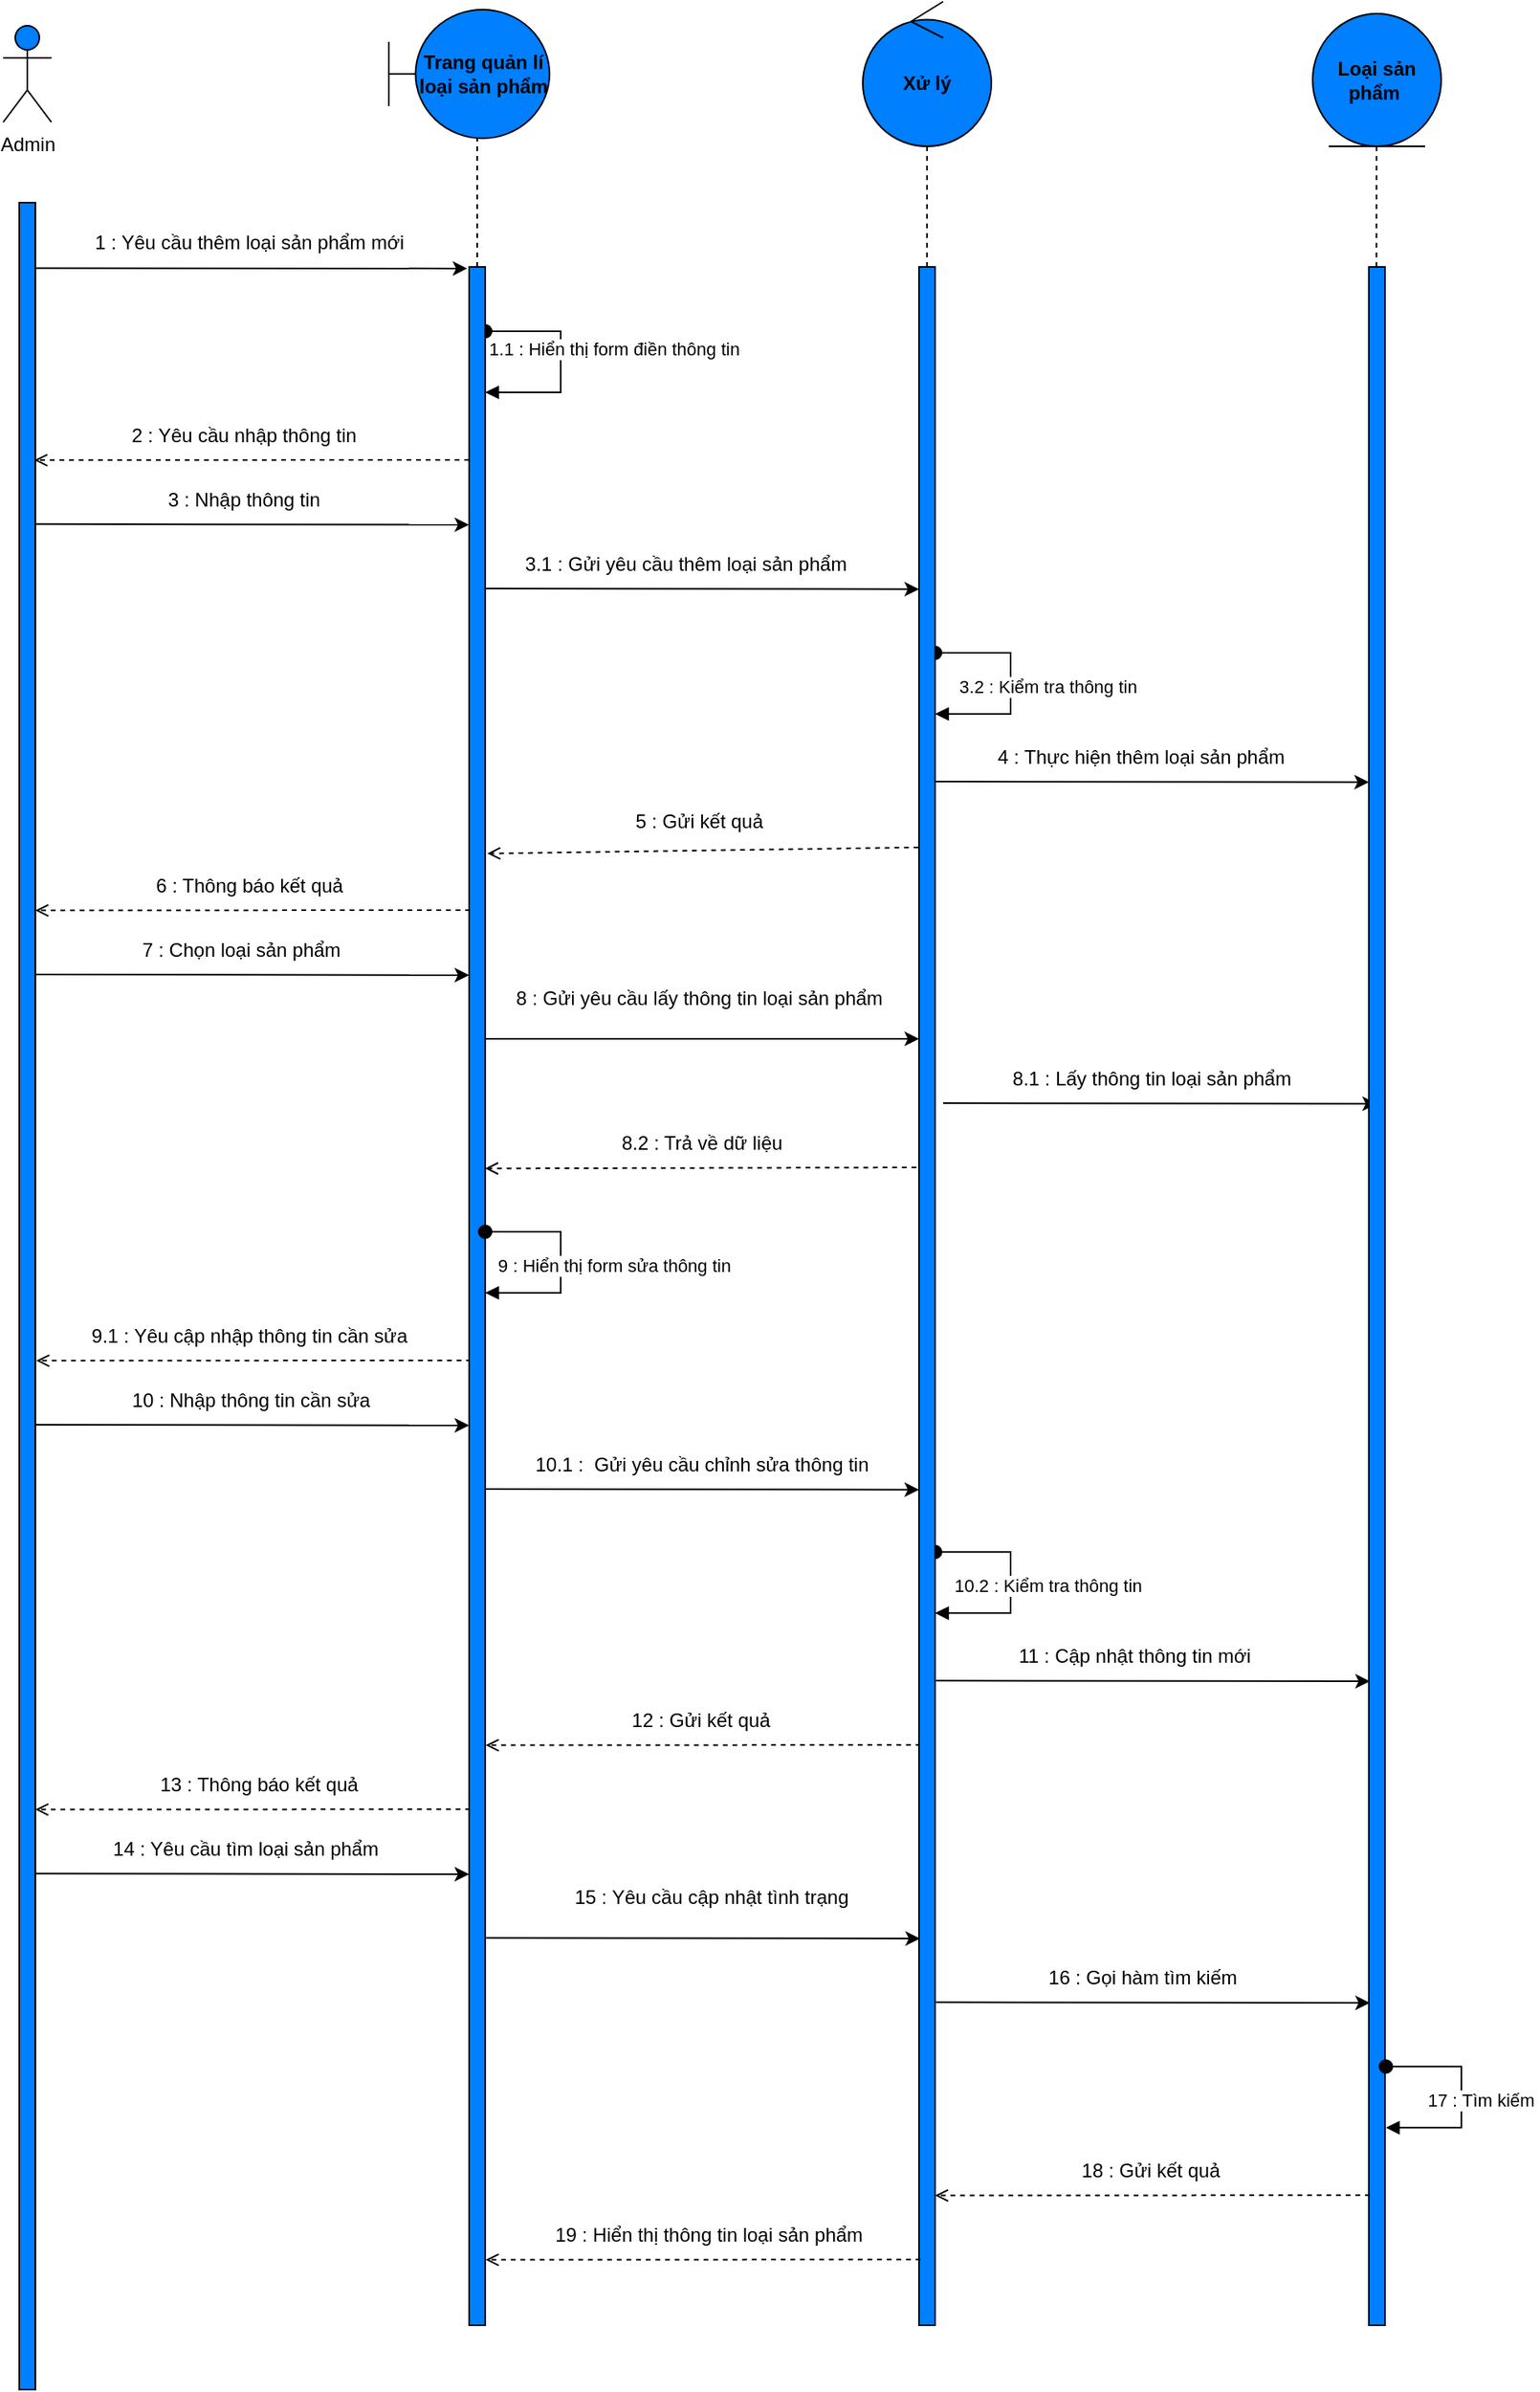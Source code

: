 <mxfile version="15.8.9" type="google"><diagram id="ZGTcNh4OQ-iPz-G7AJnI" name="Page-1"><mxGraphModel dx="1662" dy="727" grid="1" gridSize="10" guides="1" tooltips="1" connect="1" arrows="1" fold="1" page="1" pageScale="1" pageWidth="850" pageHeight="1100" math="0" shadow="0"><root><mxCell id="0"/><mxCell id="1" parent="0"/><mxCell id="cFmLv_gMNxurz49neoYO-16" value="Admin&lt;br&gt;" style="shape=umlActor;verticalLabelPosition=bottom;verticalAlign=top;html=1;fillColor=#007FFF;" parent="1" vertex="1"><mxGeometry x="30" y="170" width="30" height="60" as="geometry"/></mxCell><mxCell id="cFmLv_gMNxurz49neoYO-18" value="&lt;b&gt;Trang quản lí loại sản phẩm&lt;/b&gt;" style="shape=umlBoundary;whiteSpace=wrap;html=1;fillColor=#007FFF;strokeColor=#000000;" parent="1" vertex="1"><mxGeometry x="270" y="160" width="100" height="80" as="geometry"/></mxCell><mxCell id="cFmLv_gMNxurz49neoYO-20" value="&lt;b&gt;Xử lý&lt;/b&gt;" style="ellipse;shape=umlControl;whiteSpace=wrap;html=1;fillColor=#007FFF;strokeColor=#000000;" parent="1" vertex="1"><mxGeometry x="565" y="155" width="80" height="90" as="geometry"/></mxCell><mxCell id="cFmLv_gMNxurz49neoYO-21" value="" style="endArrow=classic;html=1;rounded=0;exitX=0.982;exitY=0.04;exitDx=0;exitDy=0;exitPerimeter=0;entryX=-0.117;entryY=0.001;entryDx=0;entryDy=0;entryPerimeter=0;" parent="1" edge="1"><mxGeometry width="50" height="50" relative="1" as="geometry"><mxPoint x="49.82" y="320.8" as="sourcePoint"/><mxPoint x="318.83" y="320.96" as="targetPoint"/></mxGeometry></mxCell><mxCell id="cFmLv_gMNxurz49neoYO-22" value="1 : Yêu cầu thêm loại sản phẩm mới&amp;nbsp;" style="text;html=1;strokeColor=none;fillColor=none;align=center;verticalAlign=middle;whiteSpace=wrap;rounded=0;" parent="1" vertex="1"><mxGeometry x="80" y="290" width="210" height="30" as="geometry"/></mxCell><mxCell id="cFmLv_gMNxurz49neoYO-27" value="" style="endArrow=none;dashed=1;html=1;rounded=0;entryX=0.55;entryY=1;entryDx=0;entryDy=0;entryPerimeter=0;" parent="1" target="cFmLv_gMNxurz49neoYO-18" edge="1"><mxGeometry width="50" height="50" relative="1" as="geometry"><mxPoint x="325" y="320" as="sourcePoint"/><mxPoint x="230" y="240" as="targetPoint"/></mxGeometry></mxCell><mxCell id="cFmLv_gMNxurz49neoYO-28" value="1.1 : Hiển thị form điền thông tin" style="html=1;verticalAlign=bottom;startArrow=oval;endArrow=block;startSize=8;rounded=0;fillColor=#dae8fc;strokeColor=#000000;" parent="1" edge="1"><mxGeometry x="0.015" y="33" relative="1" as="geometry"><mxPoint x="330" y="360" as="sourcePoint"/><mxPoint x="330" y="398" as="targetPoint"/><Array as="points"><mxPoint x="377" y="360"/><mxPoint x="377" y="398"/></Array><mxPoint as="offset"/></mxGeometry></mxCell><mxCell id="cFmLv_gMNxurz49neoYO-30" value="" style="html=1;verticalAlign=bottom;labelBackgroundColor=none;endArrow=open;endFill=0;dashed=1;rounded=0;entryX=0.94;entryY=0.157;entryDx=0;entryDy=0;entryPerimeter=0;exitX=0;exitY=0.125;exitDx=0;exitDy=0;exitPerimeter=0;" parent="1" edge="1"><mxGeometry width="160" relative="1" as="geometry"><mxPoint x="320" y="440" as="sourcePoint"/><mxPoint x="49.4" y="440.14" as="targetPoint"/></mxGeometry></mxCell><mxCell id="cFmLv_gMNxurz49neoYO-31" value="2 : Yêu cầu nhập thông tin" style="text;html=1;strokeColor=none;fillColor=none;align=center;verticalAlign=middle;whiteSpace=wrap;rounded=0;" parent="1" vertex="1"><mxGeometry x="80" y="410" width="200" height="30" as="geometry"/></mxCell><mxCell id="cFmLv_gMNxurz49neoYO-32" value="" style="endArrow=classic;html=1;rounded=0;exitX=1;exitY=0.196;exitDx=0;exitDy=0;exitPerimeter=0;entryX=0;entryY=0.167;entryDx=0;entryDy=0;entryPerimeter=0;" parent="1" edge="1"><mxGeometry width="50" height="50" relative="1" as="geometry"><mxPoint x="50" y="479.92" as="sourcePoint"/><mxPoint x="320" y="480.32" as="targetPoint"/></mxGeometry></mxCell><mxCell id="cFmLv_gMNxurz49neoYO-33" value="3 : Nhập thông tin" style="text;html=1;strokeColor=none;fillColor=none;align=center;verticalAlign=middle;whiteSpace=wrap;rounded=0;" parent="1" vertex="1"><mxGeometry x="80" y="450" width="200" height="30" as="geometry"/></mxCell><mxCell id="cFmLv_gMNxurz49neoYO-35" value="" style="endArrow=none;dashed=1;html=1;rounded=0;exitX=0.494;exitY=0;exitDx=0;exitDy=0;exitPerimeter=0;" parent="1" target="cFmLv_gMNxurz49neoYO-20" edge="1"><mxGeometry width="50" height="50" relative="1" as="geometry"><mxPoint x="604.94" y="320" as="sourcePoint"/><mxPoint x="605" y="250" as="targetPoint"/></mxGeometry></mxCell><mxCell id="cFmLv_gMNxurz49neoYO-36" value="" style="endArrow=classic;html=1;rounded=0;exitX=1;exitY=0.196;exitDx=0;exitDy=0;exitPerimeter=0;entryX=0;entryY=0.167;entryDx=0;entryDy=0;entryPerimeter=0;" parent="1" edge="1"><mxGeometry width="50" height="50" relative="1" as="geometry"><mxPoint x="330" y="520.0" as="sourcePoint"/><mxPoint x="600" y="520.4" as="targetPoint"/></mxGeometry></mxCell><mxCell id="cFmLv_gMNxurz49neoYO-37" value="3.1 : Gửi yêu cầu thêm loại sản phẩm" style="text;html=1;strokeColor=none;fillColor=none;align=center;verticalAlign=middle;whiteSpace=wrap;rounded=0;" parent="1" vertex="1"><mxGeometry x="350" y="490" width="210" height="30" as="geometry"/></mxCell><mxCell id="cFmLv_gMNxurz49neoYO-39" value="3.2 : Kiểm tra thông tin" style="html=1;verticalAlign=bottom;startArrow=oval;endArrow=block;startSize=8;rounded=0;fillColor=#dae8fc;strokeColor=#000000;" parent="1" edge="1"><mxGeometry x="0.167" y="23" relative="1" as="geometry"><mxPoint x="610" y="560" as="sourcePoint"/><mxPoint x="610" y="598" as="targetPoint"/><Array as="points"><mxPoint x="657" y="560"/><mxPoint x="657" y="598"/></Array><mxPoint as="offset"/></mxGeometry></mxCell><mxCell id="cFmLv_gMNxurz49neoYO-40" value="&lt;b&gt;Loại sản phẩm&amp;nbsp;&lt;/b&gt;" style="ellipse;shape=umlEntity;whiteSpace=wrap;html=1;fillColor=#007FFF;strokeColor=#000000;" parent="1" vertex="1"><mxGeometry x="845" y="162.5" width="80" height="82.5" as="geometry"/></mxCell><mxCell id="cFmLv_gMNxurz49neoYO-43" value="" style="endArrow=none;dashed=1;html=1;rounded=0;exitX=0.494;exitY=0;exitDx=0;exitDy=0;exitPerimeter=0;" parent="1" edge="1"><mxGeometry width="50" height="50" relative="1" as="geometry"><mxPoint x="884.71" y="320" as="sourcePoint"/><mxPoint x="884.77" y="245" as="targetPoint"/></mxGeometry></mxCell><mxCell id="cFmLv_gMNxurz49neoYO-45" value="4 : Thực hiện thêm loại sản phẩm&amp;nbsp;" style="text;html=1;strokeColor=none;fillColor=none;align=center;verticalAlign=middle;whiteSpace=wrap;rounded=0;" parent="1" vertex="1"><mxGeometry x="640" y="610" width="200" height="30" as="geometry"/></mxCell><mxCell id="cFmLv_gMNxurz49neoYO-51" value="" style="endArrow=classic;html=1;rounded=0;exitX=1;exitY=0.196;exitDx=0;exitDy=0;exitPerimeter=0;" parent="1" edge="1"><mxGeometry width="50" height="50" relative="1" as="geometry"><mxPoint x="330" y="800" as="sourcePoint"/><mxPoint x="600" y="800" as="targetPoint"/></mxGeometry></mxCell><mxCell id="cFmLv_gMNxurz49neoYO-52" value="8 : Gửi yêu cầu lấy thông tin loại sản phẩm&amp;nbsp;" style="text;html=1;strokeColor=none;fillColor=none;align=center;verticalAlign=middle;whiteSpace=wrap;rounded=0;" parent="1" vertex="1"><mxGeometry x="340" y="760" width="250" height="30" as="geometry"/></mxCell><mxCell id="cFmLv_gMNxurz49neoYO-53" value="" style="endArrow=classic;html=1;rounded=0;exitX=1;exitY=0.196;exitDx=0;exitDy=0;exitPerimeter=0;entryX=0;entryY=0.167;entryDx=0;entryDy=0;entryPerimeter=0;" parent="1" edge="1"><mxGeometry width="50" height="50" relative="1" as="geometry"><mxPoint x="615" y="840" as="sourcePoint"/><mxPoint x="885" y="840.4" as="targetPoint"/></mxGeometry></mxCell><mxCell id="cFmLv_gMNxurz49neoYO-55" value="8.1 : Lấy thông tin loại sản phẩm" style="text;html=1;strokeColor=none;fillColor=none;align=center;verticalAlign=middle;whiteSpace=wrap;rounded=0;" parent="1" vertex="1"><mxGeometry x="615" y="810" width="260" height="30" as="geometry"/></mxCell><mxCell id="cFmLv_gMNxurz49neoYO-58" value="" style="html=1;verticalAlign=bottom;labelBackgroundColor=none;endArrow=open;endFill=0;dashed=1;rounded=0;entryX=0.94;entryY=0.157;entryDx=0;entryDy=0;entryPerimeter=0;exitX=0;exitY=0.125;exitDx=0;exitDy=0;exitPerimeter=0;" parent="1" edge="1"><mxGeometry width="160" relative="1" as="geometry"><mxPoint x="321.2" y="1000" as="sourcePoint"/><mxPoint x="50.6" y="1000.14" as="targetPoint"/></mxGeometry></mxCell><mxCell id="cFmLv_gMNxurz49neoYO-60" value="9.1 : Yêu cập nhập thông tin cần sửa&amp;nbsp;" style="text;html=1;strokeColor=none;fillColor=none;align=center;verticalAlign=middle;whiteSpace=wrap;rounded=0;" parent="1" vertex="1"><mxGeometry x="55" y="970" width="260" height="30" as="geometry"/></mxCell><mxCell id="cFmLv_gMNxurz49neoYO-61" value="" style="endArrow=classic;html=1;rounded=0;exitX=1;exitY=0.196;exitDx=0;exitDy=0;exitPerimeter=0;entryX=0;entryY=0.167;entryDx=0;entryDy=0;entryPerimeter=0;" parent="1" edge="1"><mxGeometry width="50" height="50" relative="1" as="geometry"><mxPoint x="50" y="1040" as="sourcePoint"/><mxPoint x="320" y="1040.4" as="targetPoint"/></mxGeometry></mxCell><mxCell id="cFmLv_gMNxurz49neoYO-62" value="10 : Nhập thông tin cần sửa&amp;nbsp;" style="text;html=1;strokeColor=none;fillColor=none;align=center;verticalAlign=middle;whiteSpace=wrap;rounded=0;" parent="1" vertex="1"><mxGeometry x="65.6" y="1010" width="240" height="30" as="geometry"/></mxCell><mxCell id="cFmLv_gMNxurz49neoYO-63" value="" style="endArrow=classic;html=1;rounded=0;exitX=1;exitY=0.196;exitDx=0;exitDy=0;exitPerimeter=0;entryX=0;entryY=0.167;entryDx=0;entryDy=0;entryPerimeter=0;" parent="1" edge="1"><mxGeometry width="50" height="50" relative="1" as="geometry"><mxPoint x="330" y="1080" as="sourcePoint"/><mxPoint x="600" y="1080.4" as="targetPoint"/></mxGeometry></mxCell><mxCell id="cFmLv_gMNxurz49neoYO-65" value="10.1 :&amp;nbsp; Gửi yêu cầu chỉnh sửa thông tin" style="text;html=1;strokeColor=none;fillColor=none;align=center;verticalAlign=middle;whiteSpace=wrap;rounded=0;" parent="1" vertex="1"><mxGeometry x="340" y="1050" width="250" height="30" as="geometry"/></mxCell><mxCell id="cFmLv_gMNxurz49neoYO-66" value="10.2 : Kiểm tra thông tin" style="html=1;verticalAlign=bottom;startArrow=oval;endArrow=block;startSize=8;rounded=0;fillColor=#dae8fc;strokeColor=#000000;" parent="1" edge="1"><mxGeometry x="0.167" y="23" relative="1" as="geometry"><mxPoint x="610" y="1119.13" as="sourcePoint"/><mxPoint x="610" y="1157.13" as="targetPoint"/><Array as="points"><mxPoint x="657" y="1119.13"/><mxPoint x="657" y="1157.13"/></Array><mxPoint as="offset"/></mxGeometry></mxCell><mxCell id="cFmLv_gMNxurz49neoYO-67" value="" style="endArrow=classic;html=1;rounded=0;exitX=1;exitY=0.196;exitDx=0;exitDy=0;exitPerimeter=0;entryX=0;entryY=0.167;entryDx=0;entryDy=0;entryPerimeter=0;" parent="1" edge="1"><mxGeometry width="50" height="50" relative="1" as="geometry"><mxPoint x="610.6" y="1199.13" as="sourcePoint"/><mxPoint x="880.6" y="1199.53" as="targetPoint"/></mxGeometry></mxCell><mxCell id="cFmLv_gMNxurz49neoYO-69" value="11 : Cập nhật thông tin mới&amp;nbsp;" style="text;html=1;strokeColor=none;fillColor=none;align=center;verticalAlign=middle;whiteSpace=wrap;rounded=0;" parent="1" vertex="1"><mxGeometry x="610.6" y="1169.13" width="250" height="30" as="geometry"/></mxCell><mxCell id="cFmLv_gMNxurz49neoYO-70" value="" style="html=1;verticalAlign=bottom;labelBackgroundColor=none;endArrow=open;endFill=0;dashed=1;rounded=0;entryX=0.94;entryY=0.157;entryDx=0;entryDy=0;entryPerimeter=0;exitX=0;exitY=0.125;exitDx=0;exitDy=0;exitPerimeter=0;" parent="1" edge="1"><mxGeometry width="160" relative="1" as="geometry"><mxPoint x="600.9" y="1239.13" as="sourcePoint"/><mxPoint x="330.3" y="1239.27" as="targetPoint"/></mxGeometry></mxCell><mxCell id="cFmLv_gMNxurz49neoYO-72" value="" style="html=1;verticalAlign=bottom;labelBackgroundColor=none;endArrow=open;endFill=0;dashed=1;rounded=0;entryX=1.133;entryY=0.285;entryDx=0;entryDy=0;entryPerimeter=0;exitX=-0.033;exitY=0.376;exitDx=0;exitDy=0;exitPerimeter=0;" parent="1" target="cFmLv_gMNxurz49neoYO-83" edge="1"><mxGeometry width="160" relative="1" as="geometry"><mxPoint x="599.67" y="680.96" as="sourcePoint"/><mxPoint x="324.7" y="680.14" as="targetPoint"/></mxGeometry></mxCell><mxCell id="cFmLv_gMNxurz49neoYO-73" value="" style="html=1;verticalAlign=bottom;labelBackgroundColor=none;endArrow=open;endFill=0;dashed=1;rounded=0;entryX=0.94;entryY=0.157;entryDx=0;entryDy=0;entryPerimeter=0;exitX=0;exitY=0.125;exitDx=0;exitDy=0;exitPerimeter=0;" parent="1" edge="1"><mxGeometry width="160" relative="1" as="geometry"><mxPoint x="320.6" y="720" as="sourcePoint"/><mxPoint x="50.0" y="720.14" as="targetPoint"/></mxGeometry></mxCell><mxCell id="cFmLv_gMNxurz49neoYO-74" value="5 : Gửi kết quả&amp;nbsp;" style="text;html=1;strokeColor=none;fillColor=none;align=center;verticalAlign=middle;whiteSpace=wrap;rounded=0;" parent="1" vertex="1"><mxGeometry x="340" y="650" width="250" height="30" as="geometry"/></mxCell><mxCell id="cFmLv_gMNxurz49neoYO-75" value="6 : Thông báo kết quả&amp;nbsp;" style="text;html=1;strokeColor=none;fillColor=none;align=center;verticalAlign=middle;whiteSpace=wrap;rounded=0;" parent="1" vertex="1"><mxGeometry x="60" y="690" width="250" height="30" as="geometry"/></mxCell><mxCell id="cFmLv_gMNxurz49neoYO-77" value="12 : Gửi kết quả&amp;nbsp;" style="text;html=1;strokeColor=none;fillColor=none;align=center;verticalAlign=middle;whiteSpace=wrap;rounded=0;" parent="1" vertex="1"><mxGeometry x="340.6" y="1209.13" width="250" height="30" as="geometry"/></mxCell><mxCell id="cFmLv_gMNxurz49neoYO-78" value="" style="html=1;verticalAlign=bottom;labelBackgroundColor=none;endArrow=open;endFill=0;dashed=1;rounded=0;entryX=0.94;entryY=0.157;entryDx=0;entryDy=0;entryPerimeter=0;exitX=0;exitY=0.125;exitDx=0;exitDy=0;exitPerimeter=0;" parent="1" edge="1"><mxGeometry width="160" relative="1" as="geometry"><mxPoint x="320.6" y="1279.13" as="sourcePoint"/><mxPoint x="50.0" y="1279.27" as="targetPoint"/></mxGeometry></mxCell><mxCell id="cFmLv_gMNxurz49neoYO-79" value="13 : Thông báo kết quả&amp;nbsp;" style="text;html=1;strokeColor=none;fillColor=none;align=center;verticalAlign=middle;whiteSpace=wrap;rounded=0;" parent="1" vertex="1"><mxGeometry x="65.6" y="1249.13" width="250" height="30" as="geometry"/></mxCell><mxCell id="cFmLv_gMNxurz49neoYO-81" value="" style="html=1;points=[];perimeter=orthogonalPerimeter;fillColor=#007FFF;strokeColor=#000000;" parent="1" vertex="1"><mxGeometry x="40" y="280" width="10" height="1360" as="geometry"/></mxCell><mxCell id="cFmLv_gMNxurz49neoYO-83" value="" style="html=1;points=[];perimeter=orthogonalPerimeter;fillColor=#007FFF;strokeColor=#000000;" parent="1" vertex="1"><mxGeometry x="320" y="320" width="10" height="1280" as="geometry"/></mxCell><mxCell id="cFmLv_gMNxurz49neoYO-85" value="" style="html=1;points=[];perimeter=orthogonalPerimeter;fillColor=#007FFF;strokeColor=#000000;" parent="1" vertex="1"><mxGeometry x="600" y="320" width="10" height="1280" as="geometry"/></mxCell><mxCell id="cFmLv_gMNxurz49neoYO-87" value="" style="html=1;points=[];perimeter=orthogonalPerimeter;fillColor=#007FFF;strokeColor=#000000;" parent="1" vertex="1"><mxGeometry x="880" y="320" width="10" height="1280" as="geometry"/></mxCell><mxCell id="cFmLv_gMNxurz49neoYO-88" value="" style="endArrow=classic;html=1;rounded=0;exitX=1;exitY=0.196;exitDx=0;exitDy=0;exitPerimeter=0;entryX=0;entryY=0.167;entryDx=0;entryDy=0;entryPerimeter=0;" parent="1" edge="1"><mxGeometry width="50" height="50" relative="1" as="geometry"><mxPoint x="50" y="1319.13" as="sourcePoint"/><mxPoint x="320" y="1319.53" as="targetPoint"/></mxGeometry></mxCell><mxCell id="cFmLv_gMNxurz49neoYO-89" value="14 : Yêu cầu tìm loại sản phẩm" style="text;html=1;strokeColor=none;fillColor=none;align=center;verticalAlign=middle;whiteSpace=wrap;rounded=0;" parent="1" vertex="1"><mxGeometry x="50.6" y="1289.13" width="260" height="30" as="geometry"/></mxCell><mxCell id="cFmLv_gMNxurz49neoYO-92" value="" style="html=1;verticalAlign=bottom;labelBackgroundColor=none;endArrow=open;endFill=0;dashed=1;rounded=0;entryX=0.94;entryY=0.157;entryDx=0;entryDy=0;entryPerimeter=0;exitX=0;exitY=0.125;exitDx=0;exitDy=0;exitPerimeter=0;" parent="1" edge="1"><mxGeometry width="160" relative="1" as="geometry"><mxPoint x="880.6" y="1519.13" as="sourcePoint"/><mxPoint x="610" y="1519.27" as="targetPoint"/></mxGeometry></mxCell><mxCell id="cFmLv_gMNxurz49neoYO-93" value="18 : Gửi kết quả&amp;nbsp;" style="text;html=1;strokeColor=none;fillColor=none;align=center;verticalAlign=middle;whiteSpace=wrap;rounded=0;" parent="1" vertex="1"><mxGeometry x="630.6" y="1489.13" width="230" height="30" as="geometry"/></mxCell><mxCell id="cFmLv_gMNxurz49neoYO-94" value="" style="endArrow=classic;html=1;rounded=0;exitX=1;exitY=0.196;exitDx=0;exitDy=0;exitPerimeter=0;entryX=0;entryY=0.167;entryDx=0;entryDy=0;entryPerimeter=0;" parent="1" edge="1"><mxGeometry width="50" height="50" relative="1" as="geometry"><mxPoint x="330.6" y="1359.13" as="sourcePoint"/><mxPoint x="600.6" y="1359.53" as="targetPoint"/></mxGeometry></mxCell><mxCell id="cFmLv_gMNxurz49neoYO-95" value="15 : Yêu cầu cập nhật tình trạng" style="text;html=1;strokeColor=none;fillColor=none;align=center;verticalAlign=middle;whiteSpace=wrap;rounded=0;" parent="1" vertex="1"><mxGeometry x="350.6" y="1319.13" width="240" height="30" as="geometry"/></mxCell><mxCell id="cFmLv_gMNxurz49neoYO-96" value="" style="endArrow=classic;html=1;rounded=0;exitX=1;exitY=0.196;exitDx=0;exitDy=0;exitPerimeter=0;entryX=0;entryY=0.167;entryDx=0;entryDy=0;entryPerimeter=0;" parent="1" edge="1"><mxGeometry width="50" height="50" relative="1" as="geometry"><mxPoint x="610.6" y="1399.13" as="sourcePoint"/><mxPoint x="880.6" y="1399.53" as="targetPoint"/></mxGeometry></mxCell><mxCell id="cFmLv_gMNxurz49neoYO-97" value="16 : Gọi hàm tìm kiếm&amp;nbsp;" style="text;html=1;strokeColor=none;fillColor=none;align=center;verticalAlign=middle;whiteSpace=wrap;rounded=0;" parent="1" vertex="1"><mxGeometry x="610.6" y="1369.13" width="260" height="30" as="geometry"/></mxCell><mxCell id="cFmLv_gMNxurz49neoYO-100" value="" style="html=1;verticalAlign=bottom;labelBackgroundColor=none;endArrow=open;endFill=0;dashed=1;rounded=0;entryX=0.94;entryY=0.157;entryDx=0;entryDy=0;entryPerimeter=0;exitX=0;exitY=0.125;exitDx=0;exitDy=0;exitPerimeter=0;" parent="1" edge="1"><mxGeometry width="160" relative="1" as="geometry"><mxPoint x="600.9" y="1559.13" as="sourcePoint"/><mxPoint x="330.3" y="1559.27" as="targetPoint"/></mxGeometry></mxCell><mxCell id="cFmLv_gMNxurz49neoYO-101" value="19 : Hiển thị thông tin loại sản phẩm&amp;nbsp;" style="text;html=1;strokeColor=none;fillColor=none;align=center;verticalAlign=middle;whiteSpace=wrap;rounded=0;" parent="1" vertex="1"><mxGeometry x="340.6" y="1529.13" width="260" height="30" as="geometry"/></mxCell><mxCell id="ZWOp7X5u-r-85OXw204Q-1" value="17 : Tìm kiếm&amp;nbsp;" style="html=1;verticalAlign=bottom;startArrow=oval;endArrow=block;startSize=8;rounded=0;fillColor=#dae8fc;strokeColor=#000000;" parent="1" edge="1"><mxGeometry x="0.167" y="13" relative="1" as="geometry"><mxPoint x="890.6" y="1439.13" as="sourcePoint"/><mxPoint x="890.6" y="1477.13" as="targetPoint"/><Array as="points"><mxPoint x="937.6" y="1439.13"/><mxPoint x="937.6" y="1477.13"/></Array><mxPoint as="offset"/></mxGeometry></mxCell><mxCell id="iH9u8Vu9rsHhcnbNpbzC-1" value="" style="endArrow=classic;html=1;rounded=0;exitX=1;exitY=0.196;exitDx=0;exitDy=0;exitPerimeter=0;entryX=0;entryY=0.167;entryDx=0;entryDy=0;entryPerimeter=0;" parent="1" edge="1"><mxGeometry width="50" height="50" relative="1" as="geometry"><mxPoint x="610" y="640" as="sourcePoint"/><mxPoint x="880" y="640.4" as="targetPoint"/></mxGeometry></mxCell><mxCell id="iH9u8Vu9rsHhcnbNpbzC-2" value="" style="endArrow=classic;html=1;rounded=0;exitX=1;exitY=0.196;exitDx=0;exitDy=0;exitPerimeter=0;entryX=0;entryY=0.167;entryDx=0;entryDy=0;entryPerimeter=0;" parent="1" edge="1"><mxGeometry width="50" height="50" relative="1" as="geometry"><mxPoint x="50" y="760" as="sourcePoint"/><mxPoint x="320" y="760.4" as="targetPoint"/></mxGeometry></mxCell><mxCell id="iH9u8Vu9rsHhcnbNpbzC-3" value="7 : Chọn loại sản phẩm&amp;nbsp;" style="text;html=1;strokeColor=none;fillColor=none;align=center;verticalAlign=middle;whiteSpace=wrap;rounded=0;" parent="1" vertex="1"><mxGeometry x="60" y="730" width="240" height="30" as="geometry"/></mxCell><mxCell id="iH9u8Vu9rsHhcnbNpbzC-5" value="" style="html=1;verticalAlign=bottom;labelBackgroundColor=none;endArrow=open;endFill=0;dashed=1;rounded=0;exitX=-0.033;exitY=0.376;exitDx=0;exitDy=0;exitPerimeter=0;entryX=0.993;entryY=0.438;entryDx=0;entryDy=0;entryPerimeter=0;" parent="1" target="cFmLv_gMNxurz49neoYO-83" edge="1"><mxGeometry width="160" relative="1" as="geometry"><mxPoint x="598.34" y="880" as="sourcePoint"/><mxPoint x="330" y="884" as="targetPoint"/></mxGeometry></mxCell><mxCell id="iH9u8Vu9rsHhcnbNpbzC-6" value="8.2 : Trả về dữ liệu" style="text;html=1;strokeColor=none;fillColor=none;align=center;verticalAlign=middle;whiteSpace=wrap;rounded=0;" parent="1" vertex="1"><mxGeometry x="340" y="850" width="250" height="30" as="geometry"/></mxCell><mxCell id="iH9u8Vu9rsHhcnbNpbzC-8" value="9 : Hiển thị form sửa thông tin" style="html=1;verticalAlign=bottom;startArrow=oval;endArrow=block;startSize=8;rounded=0;fillColor=#dae8fc;strokeColor=#000000;" parent="1" edge="1"><mxGeometry x="0.167" y="33" relative="1" as="geometry"><mxPoint x="330" y="920.0" as="sourcePoint"/><mxPoint x="330" y="958" as="targetPoint"/><Array as="points"><mxPoint x="377" y="920"/><mxPoint x="377" y="958"/></Array><mxPoint as="offset"/></mxGeometry></mxCell></root></mxGraphModel></diagram></mxfile>